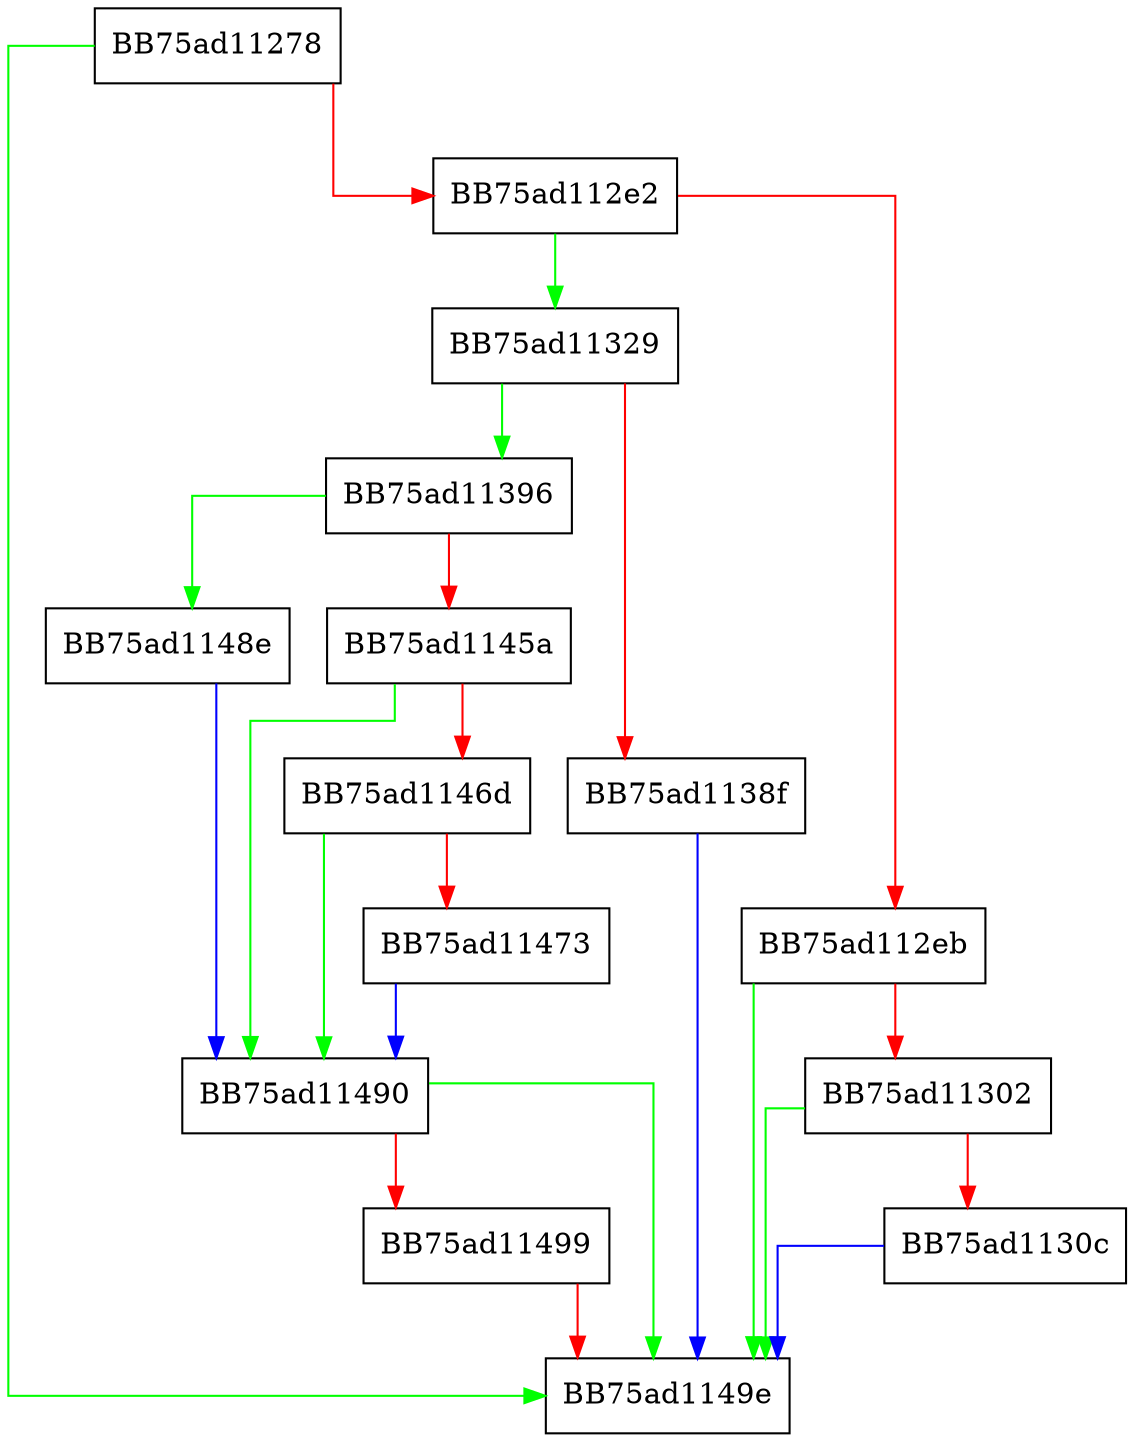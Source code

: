 digraph DecompressData {
  node [shape="box"];
  graph [splines=ortho];
  BB75ad11278 -> BB75ad1149e [color="green"];
  BB75ad11278 -> BB75ad112e2 [color="red"];
  BB75ad112e2 -> BB75ad11329 [color="green"];
  BB75ad112e2 -> BB75ad112eb [color="red"];
  BB75ad112eb -> BB75ad1149e [color="green"];
  BB75ad112eb -> BB75ad11302 [color="red"];
  BB75ad11302 -> BB75ad1149e [color="green"];
  BB75ad11302 -> BB75ad1130c [color="red"];
  BB75ad1130c -> BB75ad1149e [color="blue"];
  BB75ad11329 -> BB75ad11396 [color="green"];
  BB75ad11329 -> BB75ad1138f [color="red"];
  BB75ad1138f -> BB75ad1149e [color="blue"];
  BB75ad11396 -> BB75ad1148e [color="green"];
  BB75ad11396 -> BB75ad1145a [color="red"];
  BB75ad1145a -> BB75ad11490 [color="green"];
  BB75ad1145a -> BB75ad1146d [color="red"];
  BB75ad1146d -> BB75ad11490 [color="green"];
  BB75ad1146d -> BB75ad11473 [color="red"];
  BB75ad11473 -> BB75ad11490 [color="blue"];
  BB75ad1148e -> BB75ad11490 [color="blue"];
  BB75ad11490 -> BB75ad1149e [color="green"];
  BB75ad11490 -> BB75ad11499 [color="red"];
  BB75ad11499 -> BB75ad1149e [color="red"];
}